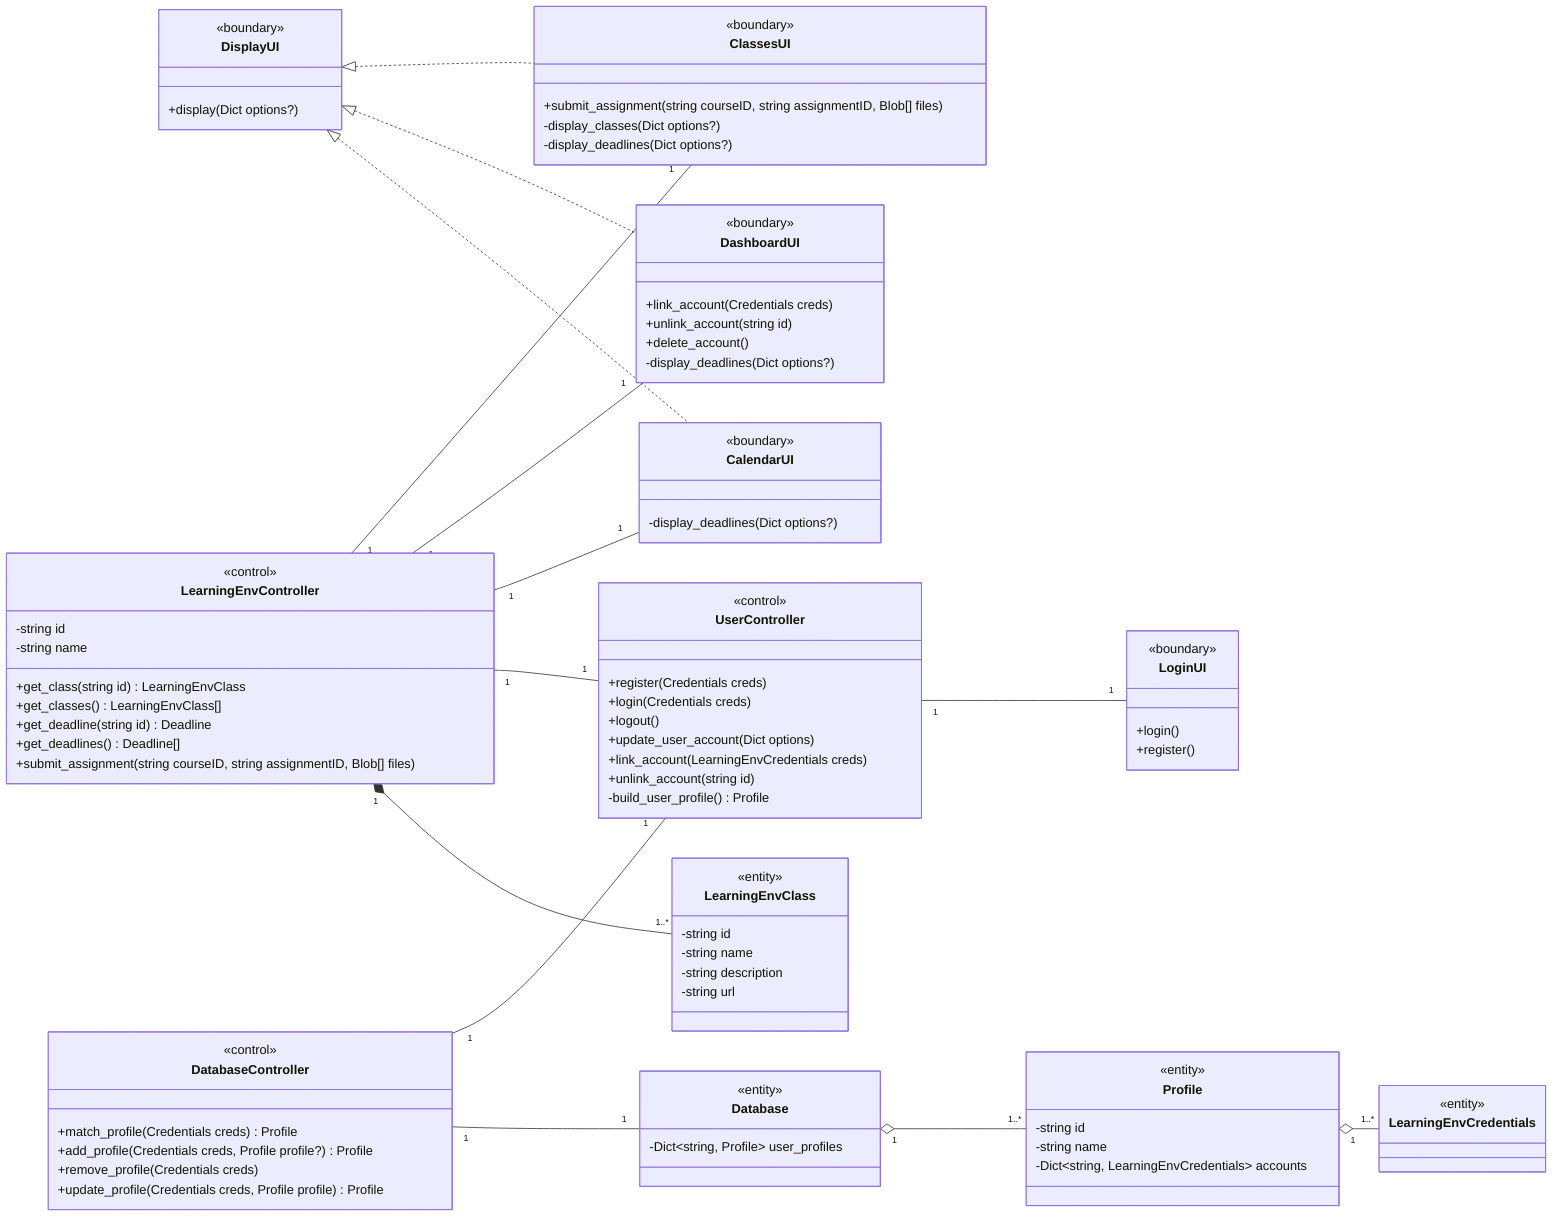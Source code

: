 classDiagram
    direction LR
    DisplayUI <|.. ClassesUI
    DisplayUI <|.. DashboardUI
    DisplayUI <|.. CalendarUI

    DatabaseController "1" -- "1" UserController
    DatabaseController "1" -- "1" Database
    Database "1" o-- "1..*" Profile
    Profile "1" o-- "1..*" LearningEnvCredentials 

    UserController "1" -- "1" LoginUI

    LearningEnvController "1" -- "1" ClassesUI
    LearningEnvController "1" -- "1" DashboardUI
    LearningEnvController "1" -- "1" CalendarUI
    LearningEnvController "1" -- "1" UserController
    LearningEnvController "1" *-- "1..*" LearningEnvClass

%% Entities
    %% interface
    class LearningEnvClass {
        <<entity>>
        -string id
        -string name
        -string description
        -string url
    }

    %% interface
    class LearningEnvCredentials {
        <<entity>>
    }

    class Profile {
        <<entity>>
        -string id
        -string name
        -Dict~string, LearningEnvCredentials~ accounts
    }

    class Database {
        <<entity>>
        -Dict~string, Profile~ user_profiles
    }

%% Controls
    %% abstract
    class LearningEnvController {
        <<control>>
        -string id
        -string name
        +get_class(string id) LearningEnvClass
        +get_classes() LearningEnvClass[]
        +get_deadline(string id) Deadline
        +get_deadlines() Deadline[]
        +submit_assignment(string courseID, string assignmentID, Blob[] files)
    }

    class DatabaseController {
        <<control>>
        +match_profile(Credentials creds) Profile
        +add_profile(Credentials creds, Profile profile?) Profile
        +remove_profile(Credentials creds)
        +update_profile(Credentials creds, Profile profile) Profile
    }

    class UserController {
        <<control>>
        +register(Credentials creds)
        +login(Credentials creds)
        +logout()
        +update_user_account(Dict options)
        +link_account(LearningEnvCredentials creds)
        +unlink_account(string id)
        -build_user_profile() Profile
    }

%% Boundaries
    class LoginUI {
        <<boundary>>
        +login()
        +register()
    }

    %% interface
    class DisplayUI {
        <<boundary>>
        +display(Dict options?)
    }

    class DashboardUI~DisplayUI~ {
        <<boundary>>
        +link_account(Credentials creds)
        +unlink_account(string id)
        +delete_account()
        -display_deadlines(Dict options?)
    }

    class CalendarUI~DisplayUI~ {
        <<boundary>>
        -display_deadlines(Dict options?)
    }

    class ClassesUI~DisplayUI~ {
        <<boundary>>
        +submit_assignment(string courseID, string assignmentID, Blob[] files)
        -display_classes(Dict options?)
        -display_deadlines(Dict options?)
    }